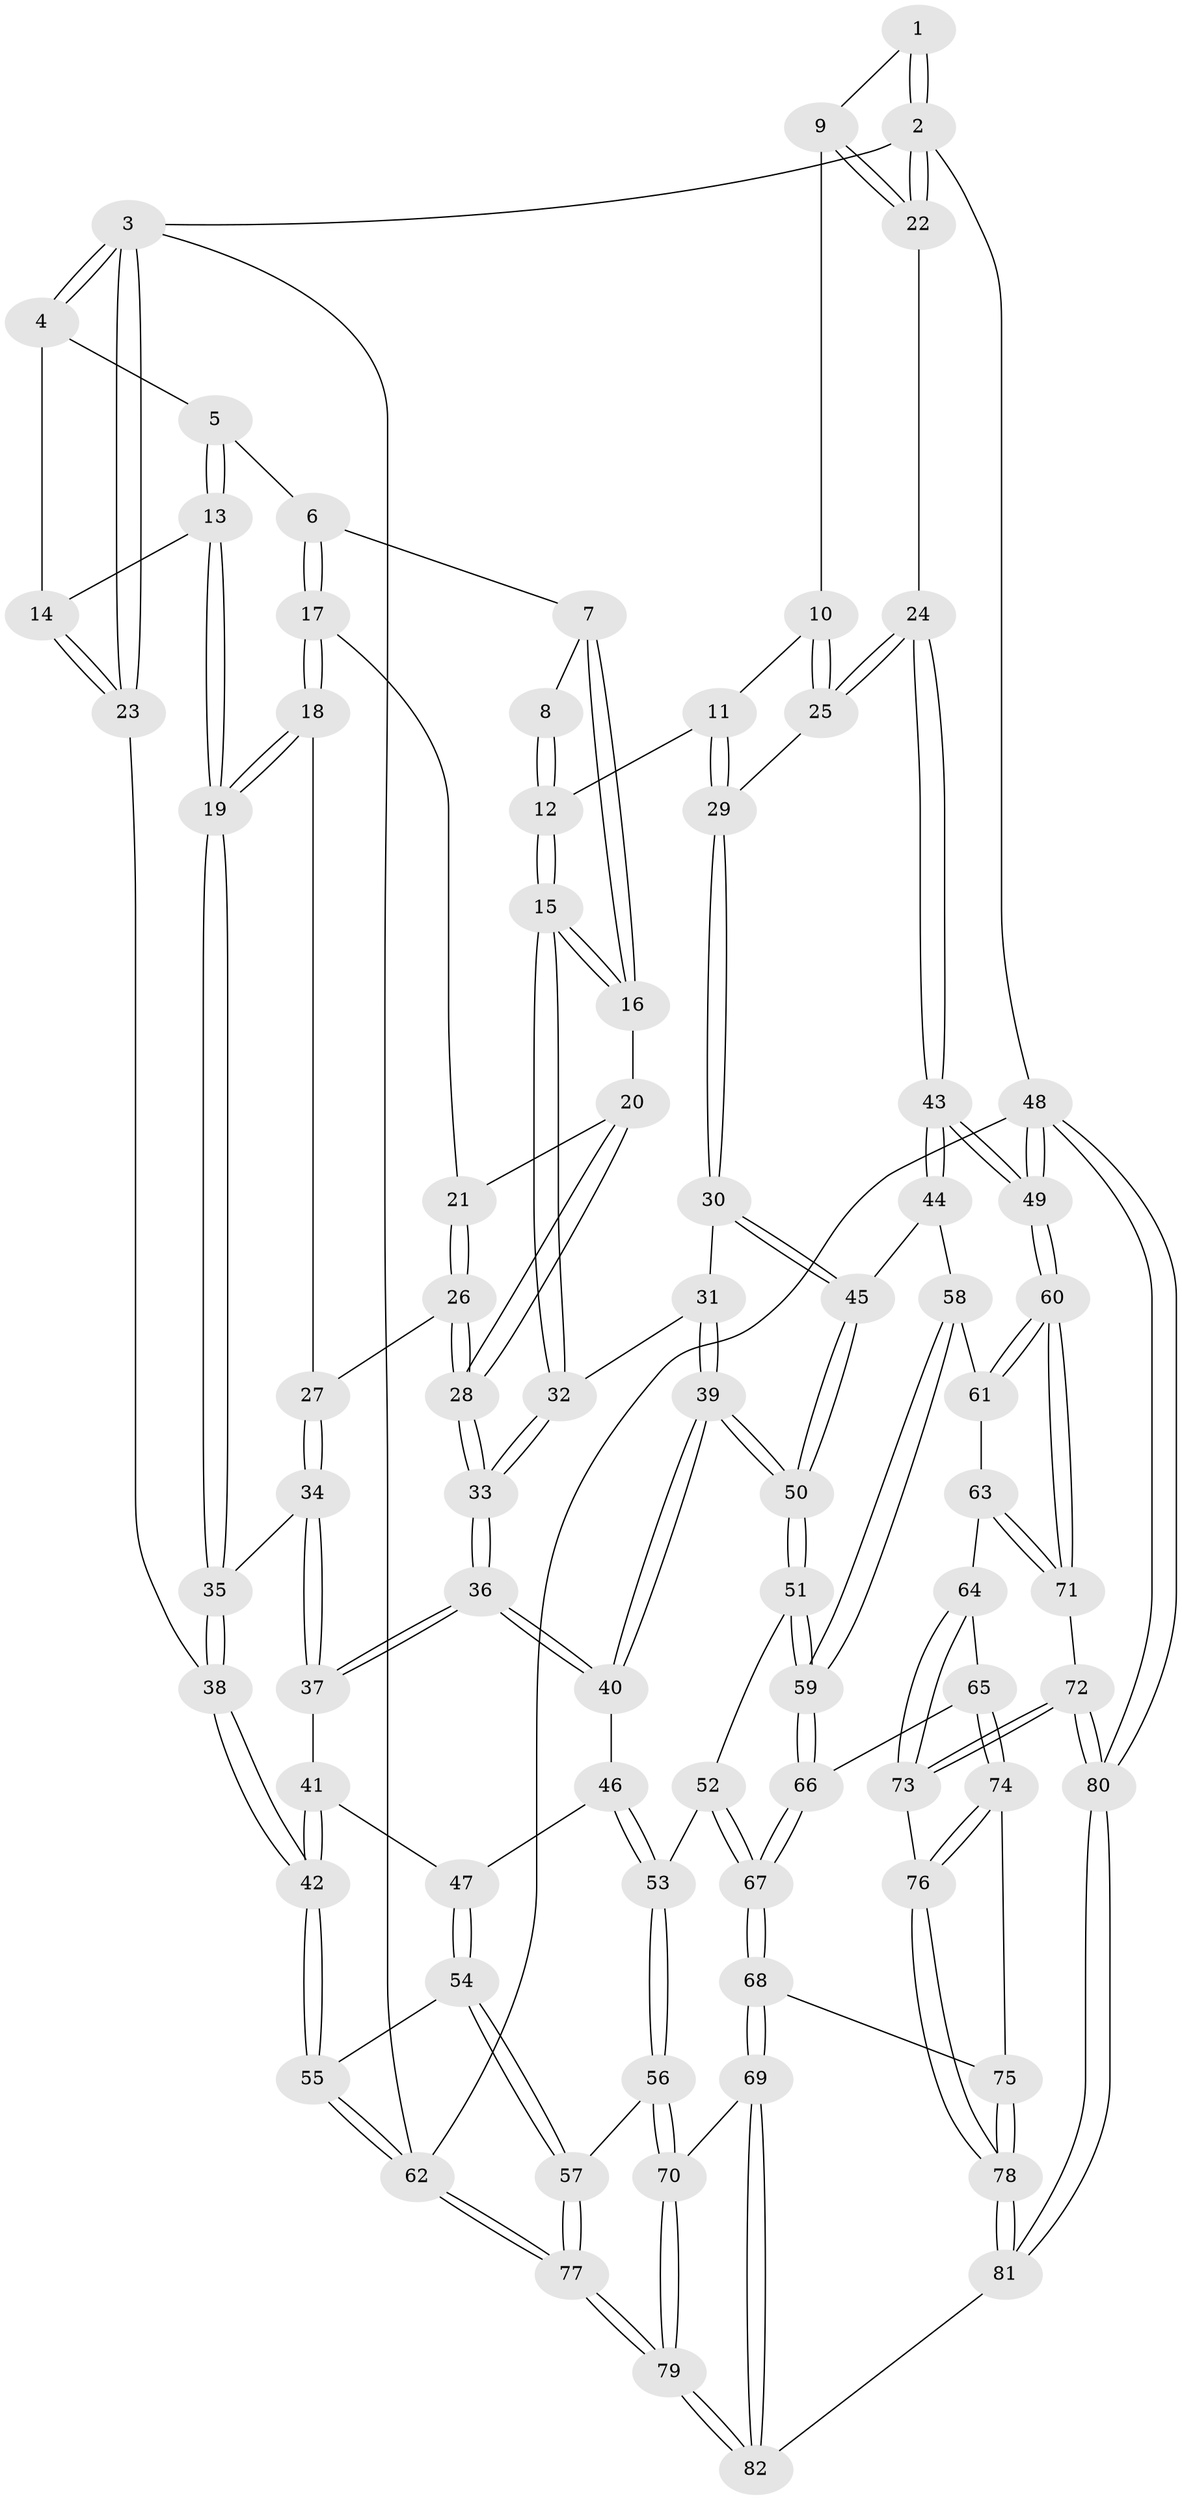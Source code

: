 // Generated by graph-tools (version 1.1) at 2025/11/02/27/25 16:11:52]
// undirected, 82 vertices, 202 edges
graph export_dot {
graph [start="1"]
  node [color=gray90,style=filled];
  1 [pos="+0.8256438958775127+0"];
  2 [pos="+1+0"];
  3 [pos="+0+0"];
  4 [pos="+0+0"];
  5 [pos="+0+0"];
  6 [pos="+0.38541004314525695+0"];
  7 [pos="+0.45431342002438396+0"];
  8 [pos="+0.7652349185703219+0"];
  9 [pos="+0.8567810400623885+0.0023472008687945717"];
  10 [pos="+0.856556364953719+0.03533974299182541"];
  11 [pos="+0.806987812683036+0.088992039559887"];
  12 [pos="+0.7024781700579087+0.08507633955671272"];
  13 [pos="+0.17194735594741312+0.15654630724038238"];
  14 [pos="+0.06356848975303264+0.07482890425767832"];
  15 [pos="+0.6224185780508048+0.12714639536651298"];
  16 [pos="+0.5601411892958893+0.05852847822458543"];
  17 [pos="+0.3507848730061417+0"];
  18 [pos="+0.25926859464802116+0.06766097726753192"];
  19 [pos="+0.17349308059746127+0.15848010822407527"];
  20 [pos="+0.5188038901813949+0.09204630771909113"];
  21 [pos="+0.4034675369660358+0.12414363105865792"];
  22 [pos="+1+0.05589974850314082"];
  23 [pos="+0+0.1870562906892529"];
  24 [pos="+1+0.11509933217675838"];
  25 [pos="+0.9828394184402766+0.12786840218327283"];
  26 [pos="+0.393560008705779+0.1768145317154664"];
  27 [pos="+0.3799597261740593+0.1767316765859878"];
  28 [pos="+0.4305654867705701+0.20860627910194224"];
  29 [pos="+0.8269717505847174+0.27488164993023323"];
  30 [pos="+0.806802673138858+0.3287230666890669"];
  31 [pos="+0.6481529554867799+0.19438510403512102"];
  32 [pos="+0.6250034998573709+0.16562289925053736"];
  33 [pos="+0.46678522050755455+0.28012015445381233"];
  34 [pos="+0.23835640385737047+0.2514485227593665"];
  35 [pos="+0.1652556250544072+0.21205885271486125"];
  36 [pos="+0.45886243213317196+0.322526756212589"];
  37 [pos="+0.2868920889783686+0.31120937927212095"];
  38 [pos="+0+0.38993762167421814"];
  39 [pos="+0.5451289674247924+0.41724318027687907"];
  40 [pos="+0.48408023506702796+0.37865111811746527"];
  41 [pos="+0.2768279200334152+0.36712459377796547"];
  42 [pos="+0+0.5328885324057041"];
  43 [pos="+1+0.3940572472390968"];
  44 [pos="+0.9521934313847287+0.415749341522004"];
  45 [pos="+0.8105324750785673+0.3477233252179723"];
  46 [pos="+0.3751120135017972+0.4646922401635172"];
  47 [pos="+0.31129914841245454+0.48449349312121665"];
  48 [pos="+1+1"];
  49 [pos="+1+0.7535868176263393"];
  50 [pos="+0.6327381917444748+0.4929897724242537"];
  51 [pos="+0.6304300220418695+0.5202649386409269"];
  52 [pos="+0.6021183334188231+0.5563940681206867"];
  53 [pos="+0.4766249800425484+0.6129992207217245"];
  54 [pos="+0.18434075676221853+0.6590491328378952"];
  55 [pos="+0+0.53927938425801"];
  56 [pos="+0.3476886374958972+0.7194342469631181"];
  57 [pos="+0.21643956745139709+0.6955864381280717"];
  58 [pos="+0.910379949015868+0.5565140360934535"];
  59 [pos="+0.75719932500425+0.6259562771235025"];
  60 [pos="+1+0.7536145181101513"];
  61 [pos="+0.9349010115090064+0.6373658415355516"];
  62 [pos="+0+1"];
  63 [pos="+0.8525941671704662+0.725970126824155"];
  64 [pos="+0.8516997712013393+0.7262574425505773"];
  65 [pos="+0.8094806840761384+0.7268386422433445"];
  66 [pos="+0.7832867608043236+0.6942036342262005"];
  67 [pos="+0.6103233830462015+0.7651791052363001"];
  68 [pos="+0.5952389951823102+0.8196847428693429"];
  69 [pos="+0.5522573333075597+0.8522907758311358"];
  70 [pos="+0.4500973668409158+0.8263707828983528"];
  71 [pos="+1+0.7935026493385436"];
  72 [pos="+0.9347350189295917+0.8673806948258665"];
  73 [pos="+0.9112016395206534+0.8571175208277524"];
  74 [pos="+0.7762191940674031+0.8126722739334743"];
  75 [pos="+0.6334259348565098+0.8253877561645009"];
  76 [pos="+0.7970797986414907+0.8614156960961217"];
  77 [pos="+0.10835945407643965+1"];
  78 [pos="+0.7806562048245366+0.9758506625857274"];
  79 [pos="+0.23811244146527433+1"];
  80 [pos="+0.8964017059272821+1"];
  81 [pos="+0.7951278539162191+1"];
  82 [pos="+0.6287626018739211+1"];
  1 -- 2;
  1 -- 2;
  1 -- 9;
  2 -- 3;
  2 -- 22;
  2 -- 22;
  2 -- 48;
  3 -- 4;
  3 -- 4;
  3 -- 23;
  3 -- 23;
  3 -- 62;
  4 -- 5;
  4 -- 14;
  5 -- 6;
  5 -- 13;
  5 -- 13;
  6 -- 7;
  6 -- 17;
  6 -- 17;
  7 -- 8;
  7 -- 16;
  7 -- 16;
  8 -- 12;
  8 -- 12;
  9 -- 10;
  9 -- 22;
  9 -- 22;
  10 -- 11;
  10 -- 25;
  10 -- 25;
  11 -- 12;
  11 -- 29;
  11 -- 29;
  12 -- 15;
  12 -- 15;
  13 -- 14;
  13 -- 19;
  13 -- 19;
  14 -- 23;
  14 -- 23;
  15 -- 16;
  15 -- 16;
  15 -- 32;
  15 -- 32;
  16 -- 20;
  17 -- 18;
  17 -- 18;
  17 -- 21;
  18 -- 19;
  18 -- 19;
  18 -- 27;
  19 -- 35;
  19 -- 35;
  20 -- 21;
  20 -- 28;
  20 -- 28;
  21 -- 26;
  21 -- 26;
  22 -- 24;
  23 -- 38;
  24 -- 25;
  24 -- 25;
  24 -- 43;
  24 -- 43;
  25 -- 29;
  26 -- 27;
  26 -- 28;
  26 -- 28;
  27 -- 34;
  27 -- 34;
  28 -- 33;
  28 -- 33;
  29 -- 30;
  29 -- 30;
  30 -- 31;
  30 -- 45;
  30 -- 45;
  31 -- 32;
  31 -- 39;
  31 -- 39;
  32 -- 33;
  32 -- 33;
  33 -- 36;
  33 -- 36;
  34 -- 35;
  34 -- 37;
  34 -- 37;
  35 -- 38;
  35 -- 38;
  36 -- 37;
  36 -- 37;
  36 -- 40;
  36 -- 40;
  37 -- 41;
  38 -- 42;
  38 -- 42;
  39 -- 40;
  39 -- 40;
  39 -- 50;
  39 -- 50;
  40 -- 46;
  41 -- 42;
  41 -- 42;
  41 -- 47;
  42 -- 55;
  42 -- 55;
  43 -- 44;
  43 -- 44;
  43 -- 49;
  43 -- 49;
  44 -- 45;
  44 -- 58;
  45 -- 50;
  45 -- 50;
  46 -- 47;
  46 -- 53;
  46 -- 53;
  47 -- 54;
  47 -- 54;
  48 -- 49;
  48 -- 49;
  48 -- 80;
  48 -- 80;
  48 -- 62;
  49 -- 60;
  49 -- 60;
  50 -- 51;
  50 -- 51;
  51 -- 52;
  51 -- 59;
  51 -- 59;
  52 -- 53;
  52 -- 67;
  52 -- 67;
  53 -- 56;
  53 -- 56;
  54 -- 55;
  54 -- 57;
  54 -- 57;
  55 -- 62;
  55 -- 62;
  56 -- 57;
  56 -- 70;
  56 -- 70;
  57 -- 77;
  57 -- 77;
  58 -- 59;
  58 -- 59;
  58 -- 61;
  59 -- 66;
  59 -- 66;
  60 -- 61;
  60 -- 61;
  60 -- 71;
  60 -- 71;
  61 -- 63;
  62 -- 77;
  62 -- 77;
  63 -- 64;
  63 -- 71;
  63 -- 71;
  64 -- 65;
  64 -- 73;
  64 -- 73;
  65 -- 66;
  65 -- 74;
  65 -- 74;
  66 -- 67;
  66 -- 67;
  67 -- 68;
  67 -- 68;
  68 -- 69;
  68 -- 69;
  68 -- 75;
  69 -- 70;
  69 -- 82;
  69 -- 82;
  70 -- 79;
  70 -- 79;
  71 -- 72;
  72 -- 73;
  72 -- 73;
  72 -- 80;
  72 -- 80;
  73 -- 76;
  74 -- 75;
  74 -- 76;
  74 -- 76;
  75 -- 78;
  75 -- 78;
  76 -- 78;
  76 -- 78;
  77 -- 79;
  77 -- 79;
  78 -- 81;
  78 -- 81;
  79 -- 82;
  79 -- 82;
  80 -- 81;
  80 -- 81;
  81 -- 82;
}
